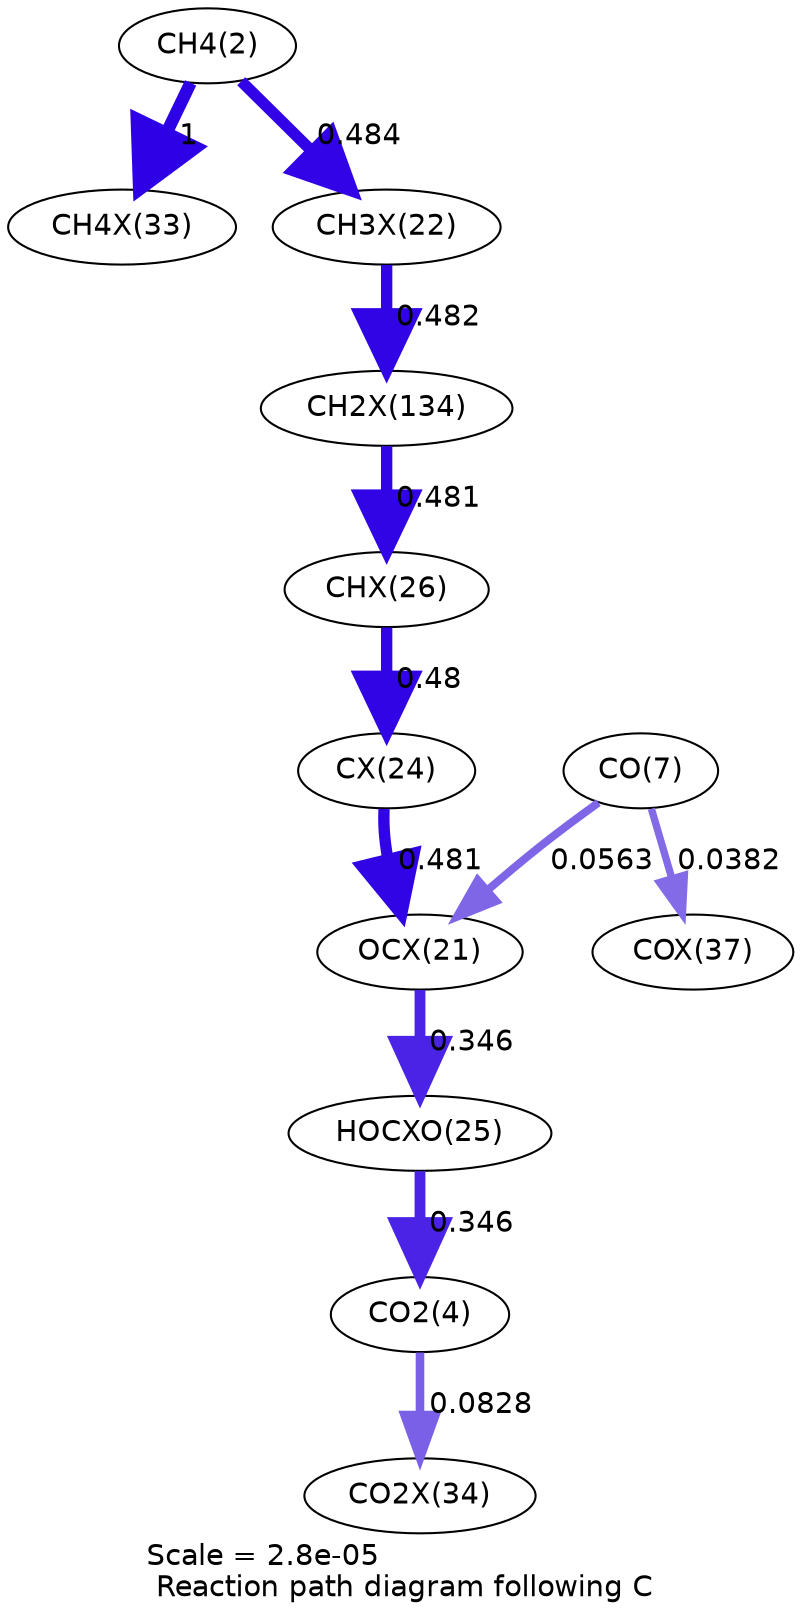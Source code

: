 digraph reaction_paths {
center=1;
s4 -> s38[fontname="Helvetica", penwidth=6, arrowsize=3, color="0.7, 1.5, 0.9"
, label=" 1"];
s4 -> s32[fontname="Helvetica", penwidth=5.45, arrowsize=2.73, color="0.7, 0.984, 0.9"
, label=" 0.484"];
s32 -> s47[fontname="Helvetica", penwidth=5.45, arrowsize=2.72, color="0.7, 0.982, 0.9"
, label=" 0.482"];
s47 -> s36[fontname="Helvetica", penwidth=5.45, arrowsize=2.72, color="0.7, 0.981, 0.9"
, label=" 0.481"];
s36 -> s34[fontname="Helvetica", penwidth=5.45, arrowsize=2.72, color="0.7, 0.98, 0.9"
, label=" 0.48"];
s34 -> s31[fontname="Helvetica", penwidth=5.45, arrowsize=2.72, color="0.7, 0.981, 0.9"
, label=" 0.481"];
s9 -> s31[fontname="Helvetica", penwidth=3.83, arrowsize=1.91, color="0.7, 0.556, 0.9"
, label=" 0.0563"];
s9 -> s42[fontname="Helvetica", penwidth=3.54, arrowsize=1.77, color="0.7, 0.538, 0.9"
, label=" 0.0382"];
s31 -> s35[fontname="Helvetica", penwidth=5.2, arrowsize=2.6, color="0.7, 0.846, 0.9"
, label=" 0.346"];
s35 -> s6[fontname="Helvetica", penwidth=5.2, arrowsize=2.6, color="0.7, 0.846, 0.9"
, label=" 0.346"];
s6 -> s39[fontname="Helvetica", penwidth=4.12, arrowsize=2.06, color="0.7, 0.583, 0.9"
, label=" 0.0828"];
s4 [ fontname="Helvetica", label="CH4(2)"];
s6 [ fontname="Helvetica", label="CO2(4)"];
s9 [ fontname="Helvetica", label="CO(7)"];
s31 [ fontname="Helvetica", label="OCX(21)"];
s32 [ fontname="Helvetica", label="CH3X(22)"];
s34 [ fontname="Helvetica", label="CX(24)"];
s35 [ fontname="Helvetica", label="HOCXO(25)"];
s36 [ fontname="Helvetica", label="CHX(26)"];
s38 [ fontname="Helvetica", label="CH4X(33)"];
s39 [ fontname="Helvetica", label="CO2X(34)"];
s42 [ fontname="Helvetica", label="COX(37)"];
s47 [ fontname="Helvetica", label="CH2X(134)"];
 label = "Scale = 2.8e-05\l Reaction path diagram following C";
 fontname = "Helvetica";
}
